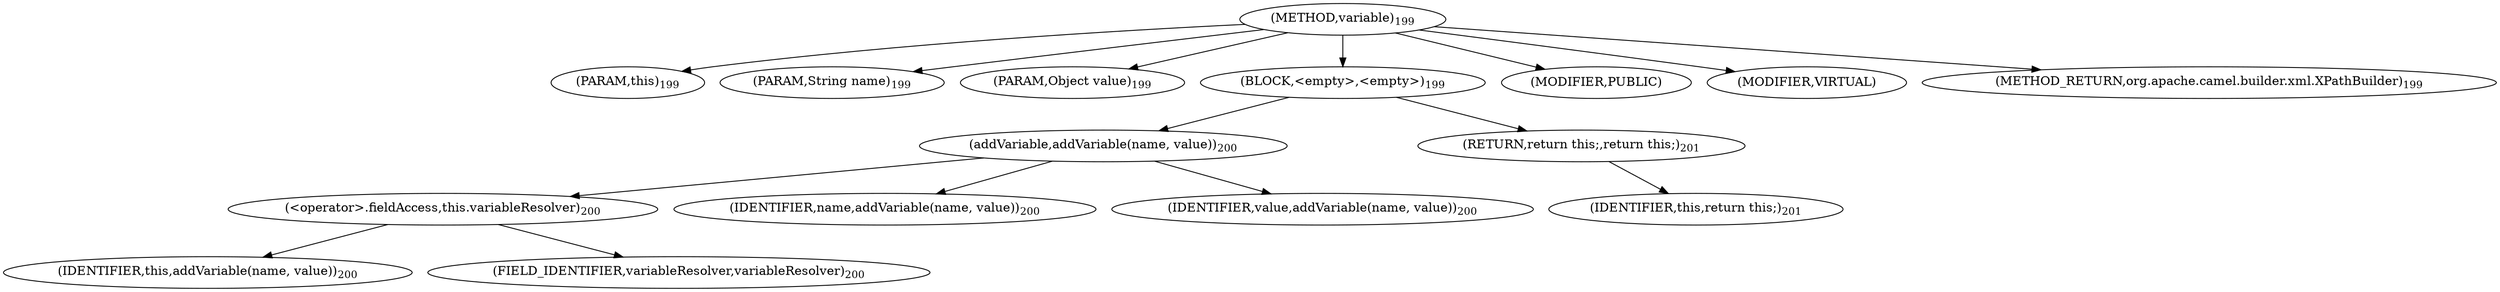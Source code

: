 digraph "variable" {  
"392" [label = <(METHOD,variable)<SUB>199</SUB>> ]
"34" [label = <(PARAM,this)<SUB>199</SUB>> ]
"393" [label = <(PARAM,String name)<SUB>199</SUB>> ]
"394" [label = <(PARAM,Object value)<SUB>199</SUB>> ]
"395" [label = <(BLOCK,&lt;empty&gt;,&lt;empty&gt;)<SUB>199</SUB>> ]
"396" [label = <(addVariable,addVariable(name, value))<SUB>200</SUB>> ]
"397" [label = <(&lt;operator&gt;.fieldAccess,this.variableResolver)<SUB>200</SUB>> ]
"398" [label = <(IDENTIFIER,this,addVariable(name, value))<SUB>200</SUB>> ]
"399" [label = <(FIELD_IDENTIFIER,variableResolver,variableResolver)<SUB>200</SUB>> ]
"400" [label = <(IDENTIFIER,name,addVariable(name, value))<SUB>200</SUB>> ]
"401" [label = <(IDENTIFIER,value,addVariable(name, value))<SUB>200</SUB>> ]
"402" [label = <(RETURN,return this;,return this;)<SUB>201</SUB>> ]
"33" [label = <(IDENTIFIER,this,return this;)<SUB>201</SUB>> ]
"403" [label = <(MODIFIER,PUBLIC)> ]
"404" [label = <(MODIFIER,VIRTUAL)> ]
"405" [label = <(METHOD_RETURN,org.apache.camel.builder.xml.XPathBuilder)<SUB>199</SUB>> ]
  "392" -> "34" 
  "392" -> "393" 
  "392" -> "394" 
  "392" -> "395" 
  "392" -> "403" 
  "392" -> "404" 
  "392" -> "405" 
  "395" -> "396" 
  "395" -> "402" 
  "396" -> "397" 
  "396" -> "400" 
  "396" -> "401" 
  "397" -> "398" 
  "397" -> "399" 
  "402" -> "33" 
}
